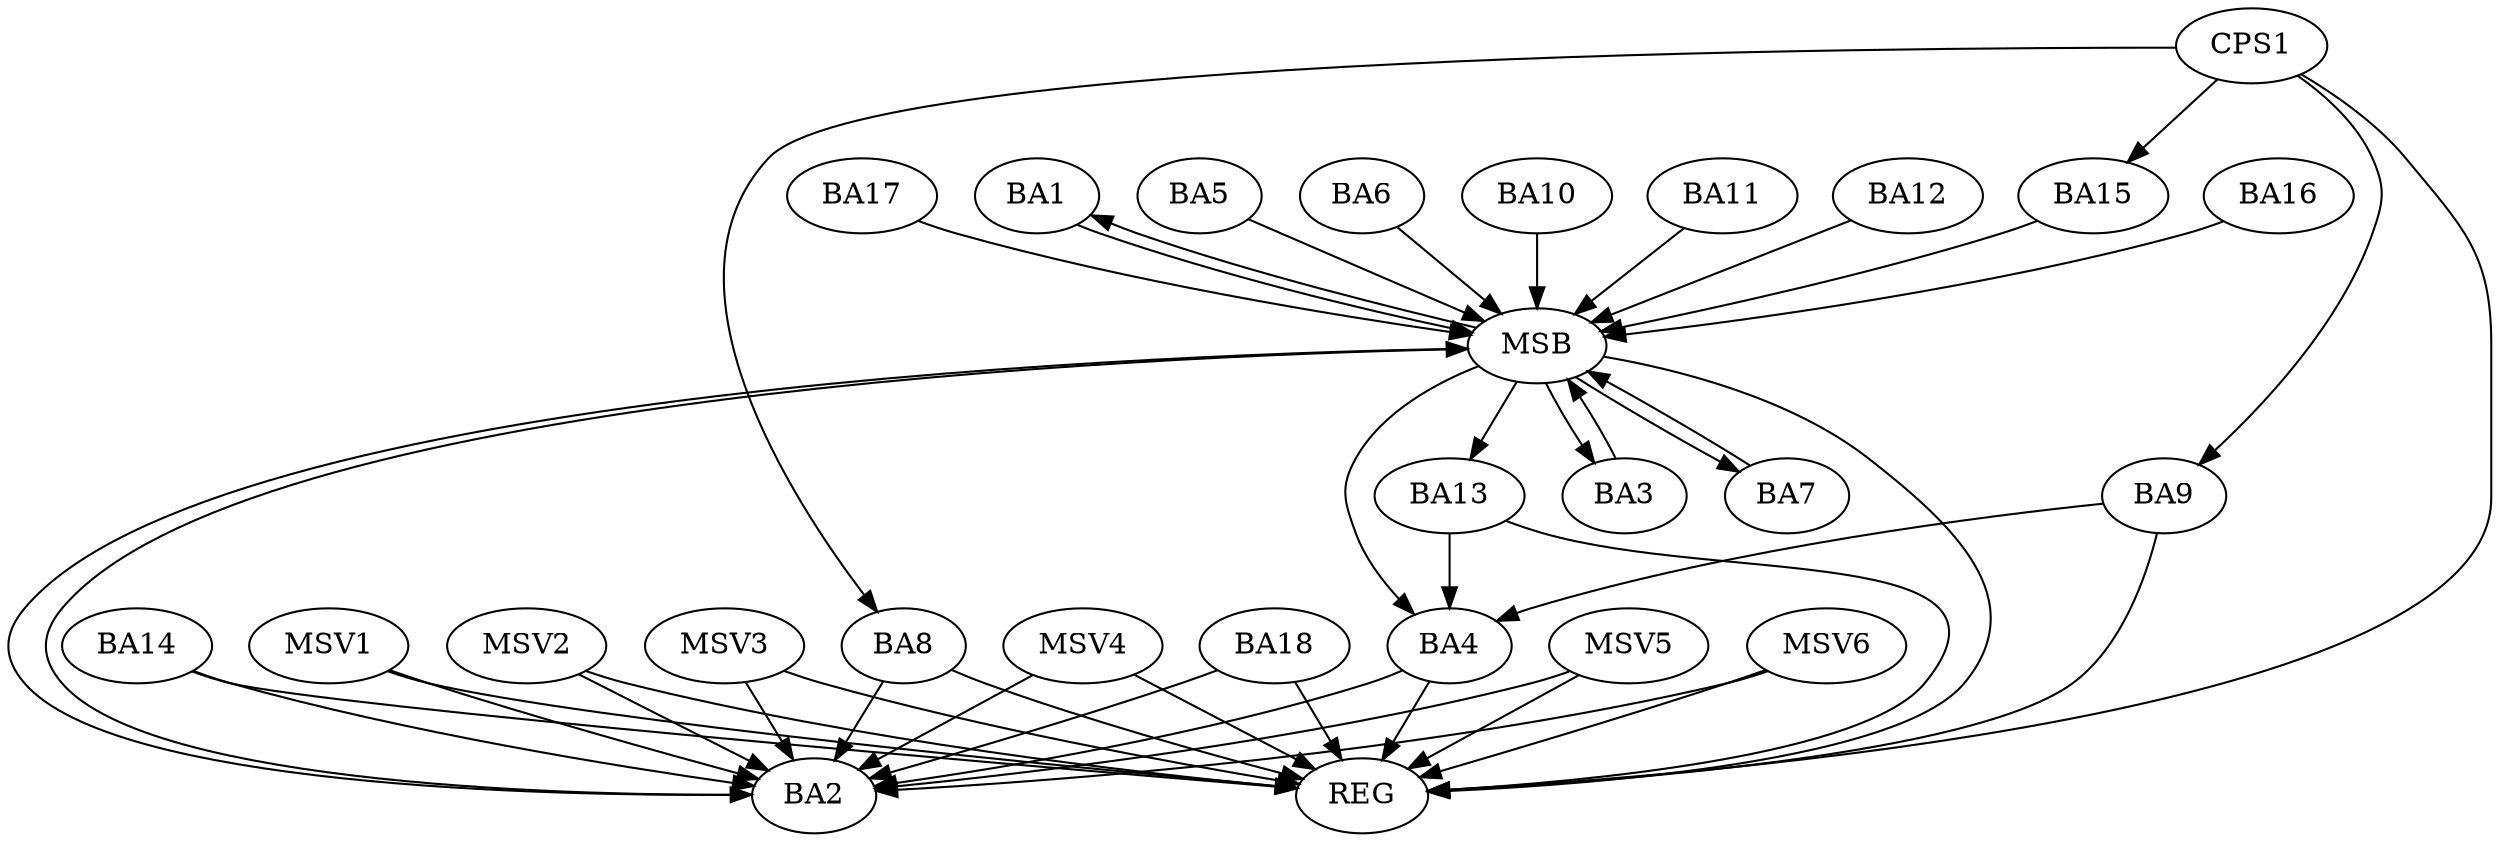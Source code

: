 strict digraph G {
  BA1 [ label="BA1" ];
  BA2 [ label="BA2" ];
  BA3 [ label="BA3" ];
  BA4 [ label="BA4" ];
  BA5 [ label="BA5" ];
  BA6 [ label="BA6" ];
  BA7 [ label="BA7" ];
  BA8 [ label="BA8" ];
  BA9 [ label="BA9" ];
  BA10 [ label="BA10" ];
  BA11 [ label="BA11" ];
  BA12 [ label="BA12" ];
  BA13 [ label="BA13" ];
  BA14 [ label="BA14" ];
  BA15 [ label="BA15" ];
  BA16 [ label="BA16" ];
  BA17 [ label="BA17" ];
  BA18 [ label="BA18" ];
  CPS1 [ label="CPS1" ];
  REG [ label="REG" ];
  MSB [ label="MSB" ];
  MSV1 [ label="MSV1" ];
  MSV2 [ label="MSV2" ];
  MSV3 [ label="MSV3" ];
  MSV4 [ label="MSV4" ];
  MSV5 [ label="MSV5" ];
  MSV6 [ label="MSV6" ];
  BA4 -> BA2;
  BA8 -> BA2;
  BA9 -> BA4;
  BA13 -> BA4;
  BA14 -> BA2;
  BA18 -> BA2;
  CPS1 -> BA8;
  CPS1 -> BA15;
  CPS1 -> BA9;
  BA4 -> REG;
  BA8 -> REG;
  BA9 -> REG;
  BA13 -> REG;
  BA14 -> REG;
  BA18 -> REG;
  CPS1 -> REG;
  BA1 -> MSB;
  MSB -> BA2;
  MSB -> REG;
  BA2 -> MSB;
  MSB -> BA1;
  BA3 -> MSB;
  BA5 -> MSB;
  MSB -> BA3;
  BA6 -> MSB;
  BA7 -> MSB;
  BA10 -> MSB;
  BA11 -> MSB;
  BA12 -> MSB;
  MSB -> BA7;
  BA15 -> MSB;
  BA16 -> MSB;
  MSB -> BA4;
  BA17 -> MSB;
  MSB -> BA13;
  MSV1 -> BA2;
  MSV1 -> REG;
  MSV2 -> BA2;
  MSV2 -> REG;
  MSV3 -> BA2;
  MSV3 -> REG;
  MSV4 -> BA2;
  MSV4 -> REG;
  MSV5 -> BA2;
  MSV5 -> REG;
  MSV6 -> BA2;
  MSV6 -> REG;
}
